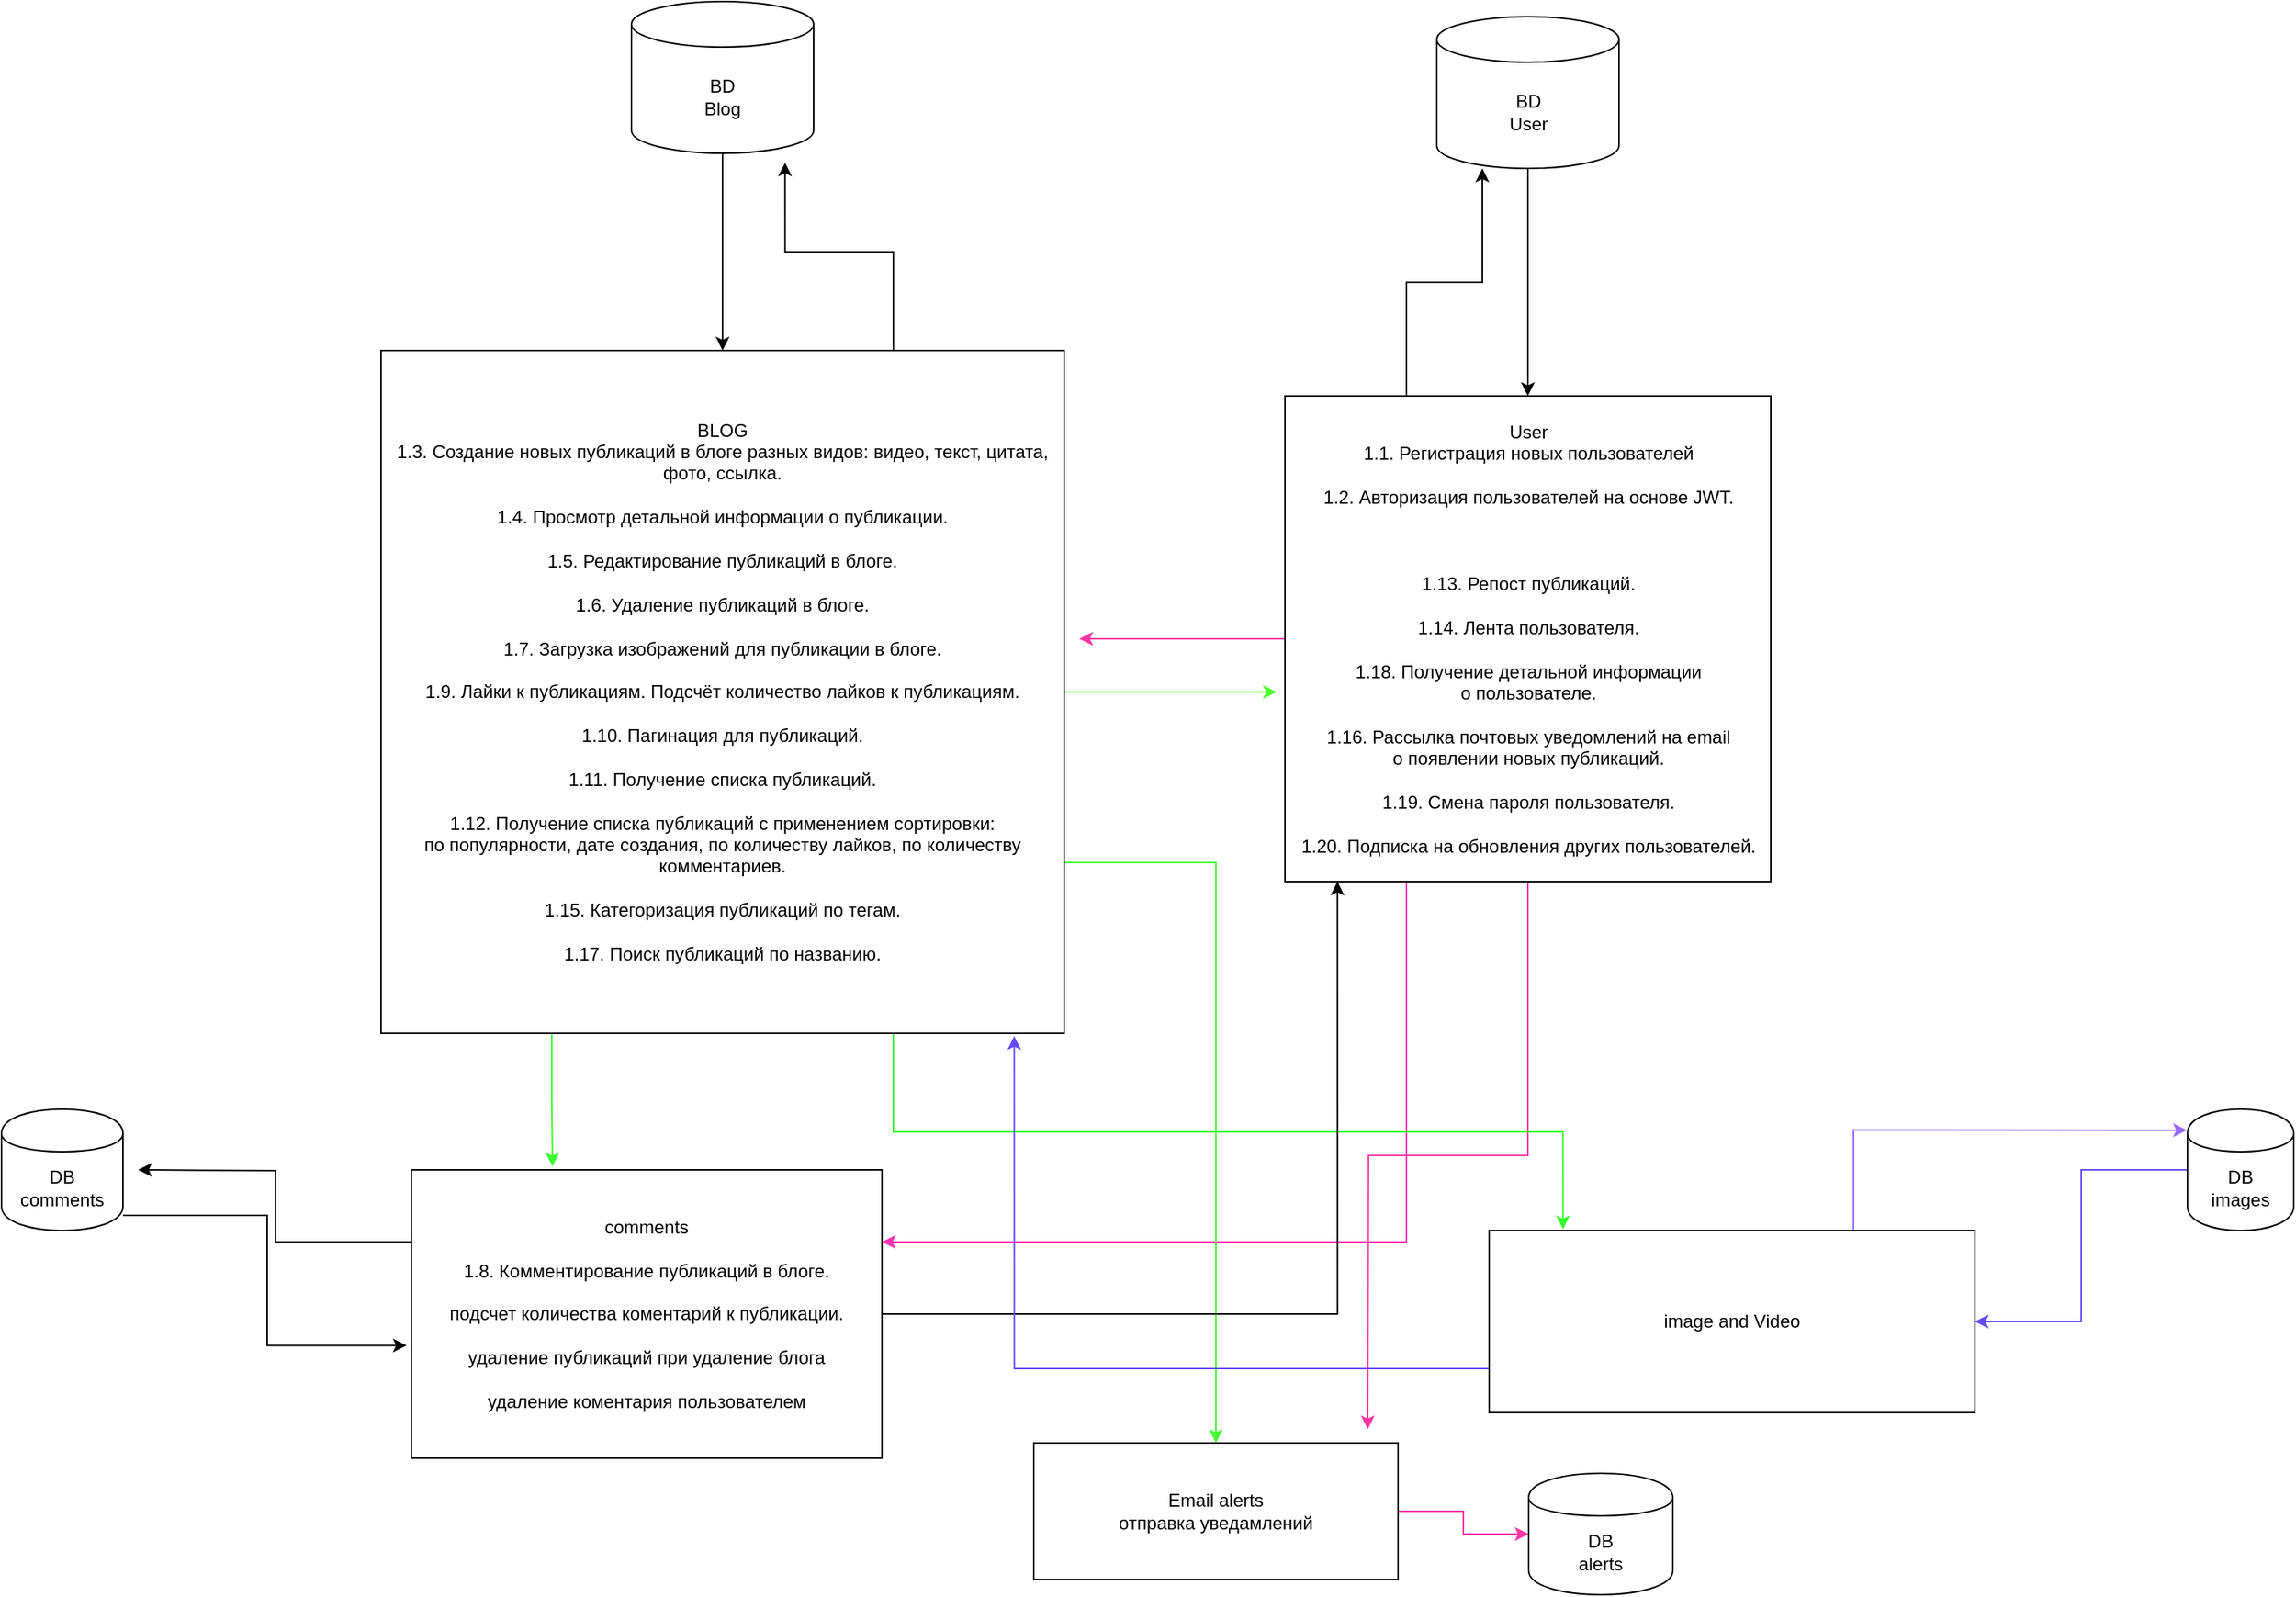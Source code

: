 <mxfile version="12.2.4" pages="1"><diagram id="DyBTFUDaNekGRdqk2gZR" name="Страница 1"><mxGraphModel dx="2694" dy="1735" grid="1" gridSize="10" guides="1" tooltips="1" connect="1" arrows="1" fold="1" page="1" pageScale="1" pageWidth="827" pageHeight="1169" math="0" shadow="0"><root><mxCell id="0"/><mxCell id="1" parent="0"/><mxCell id="3" style="edgeStyle=orthogonalEdgeStyle;rounded=0;orthogonalLoop=1;jettySize=auto;html=1;strokeColor=#FF36A1;" parent="1" source="fXH6A0eOdmqsegoOyJQZ-1" edge="1"><mxGeometry relative="1" as="geometry"><mxPoint x="-870" y="-700" as="targetPoint"/></mxGeometry></mxCell><mxCell id="20" style="edgeStyle=orthogonalEdgeStyle;rounded=0;orthogonalLoop=1;jettySize=auto;html=1;exitX=0.25;exitY=1;exitDx=0;exitDy=0;entryX=1;entryY=0.25;entryDx=0;entryDy=0;strokeColor=#FF33B4;" parent="1" source="fXH6A0eOdmqsegoOyJQZ-1" target="8" edge="1"><mxGeometry relative="1" as="geometry"/></mxCell><mxCell id="28" style="edgeStyle=orthogonalEdgeStyle;rounded=0;orthogonalLoop=1;jettySize=auto;html=1;exitX=0.5;exitY=1;exitDx=0;exitDy=0;strokeColor=#FF36A1;" parent="1" source="fXH6A0eOdmqsegoOyJQZ-1" edge="1"><mxGeometry relative="1" as="geometry"><mxPoint x="-680" y="-179" as="targetPoint"/></mxGeometry></mxCell><mxCell id="36" style="edgeStyle=orthogonalEdgeStyle;rounded=0;orthogonalLoop=1;jettySize=auto;html=1;exitX=0.25;exitY=0;exitDx=0;exitDy=0;entryX=0.25;entryY=1;entryDx=0;entryDy=0;strokeColor=#000000;" parent="1" source="fXH6A0eOdmqsegoOyJQZ-1" target="fXH6A0eOdmqsegoOyJQZ-12" edge="1"><mxGeometry relative="1" as="geometry"/></mxCell><mxCell id="fXH6A0eOdmqsegoOyJQZ-1" value="&lt;div&gt;User&lt;/div&gt;&lt;div&gt;1.1. Регистрация новых пользователей&lt;/div&gt;&lt;div&gt;&lt;br&gt;&lt;/div&gt;&lt;div&gt;1.2. Авторизация пользователей на&amp;nbsp;основе JWT.&lt;/div&gt;&lt;div&gt;&lt;br&gt;&lt;/div&gt;&lt;div&gt;&lt;br&gt;&lt;/div&gt;&lt;div&gt;&lt;br&gt;&lt;/div&gt;&lt;div&gt;1.13. Репост публикаций.&lt;/div&gt;&lt;div&gt;&lt;br&gt;&lt;/div&gt;&lt;div&gt;1.14. Лента пользователя.&lt;/div&gt;&lt;div&gt;&lt;br&gt;&lt;/div&gt;&lt;div&gt;1.18. Получение детальной информации о&amp;nbsp;пользователе.&lt;br&gt;&lt;br&gt;1.16. Рассылка почтовых уведомлений на&amp;nbsp;email о&amp;nbsp;появлении новых публикаций.&lt;/div&gt;&lt;div&gt;&lt;br&gt;&lt;/div&gt;&lt;div&gt;1.19. Смена пароля пользователя.&lt;br&gt;&lt;br&gt;1.20. Подписка на&amp;nbsp;обновления других пользователей.&lt;/div&gt;" style="whiteSpace=wrap;html=1;aspect=fixed;" parent="1" vertex="1"><mxGeometry x="-734.5" y="-860" width="320" height="320" as="geometry"/></mxCell><mxCell id="4" style="edgeStyle=orthogonalEdgeStyle;rounded=0;orthogonalLoop=1;jettySize=auto;html=1;strokeColor=#51FF2E;" parent="1" source="fXH6A0eOdmqsegoOyJQZ-2" edge="1"><mxGeometry relative="1" as="geometry"><mxPoint x="-740" y="-665" as="targetPoint"/></mxGeometry></mxCell><mxCell id="19" style="edgeStyle=orthogonalEdgeStyle;rounded=0;orthogonalLoop=1;jettySize=auto;html=1;exitX=0.25;exitY=1;exitDx=0;exitDy=0;entryX=0.3;entryY=-0.012;entryDx=0;entryDy=0;entryPerimeter=0;strokeColor=#39FF2B;" parent="1" source="fXH6A0eOdmqsegoOyJQZ-2" target="8" edge="1"><mxGeometry relative="1" as="geometry"/></mxCell><mxCell id="21" style="edgeStyle=orthogonalEdgeStyle;rounded=0;orthogonalLoop=1;jettySize=auto;html=1;exitX=0.75;exitY=1;exitDx=0;exitDy=0;entryX=0.152;entryY=-0.007;entryDx=0;entryDy=0;entryPerimeter=0;strokeColor=#32FF2B;" parent="1" source="fXH6A0eOdmqsegoOyJQZ-2" target="13" edge="1"><mxGeometry relative="1" as="geometry"/></mxCell><mxCell id="31" style="edgeStyle=orthogonalEdgeStyle;rounded=0;orthogonalLoop=1;jettySize=auto;html=1;exitX=1;exitY=0.75;exitDx=0;exitDy=0;entryX=0.5;entryY=0;entryDx=0;entryDy=0;strokeColor=#43FF2E;" parent="1" source="fXH6A0eOdmqsegoOyJQZ-2" target="25" edge="1"><mxGeometry relative="1" as="geometry"/></mxCell><mxCell id="35" style="edgeStyle=orthogonalEdgeStyle;rounded=0;orthogonalLoop=1;jettySize=auto;html=1;exitX=0.75;exitY=0;exitDx=0;exitDy=0;entryX=0.843;entryY=1.062;entryDx=0;entryDy=0;entryPerimeter=0;strokeColor=#000000;" parent="1" source="fXH6A0eOdmqsegoOyJQZ-2" target="fXH6A0eOdmqsegoOyJQZ-9" edge="1"><mxGeometry relative="1" as="geometry"/></mxCell><mxCell id="fXH6A0eOdmqsegoOyJQZ-2" value="&lt;div&gt;BLOG &lt;br&gt;&lt;/div&gt;&lt;div&gt;1.3. Создание новых публикаций в&amp;nbsp;блоге разных видов: видео, текст, цитата, фото, ссылка.&lt;/div&gt;&lt;br&gt;1.4. Просмотр детальной информации о&amp;nbsp;публикации.&lt;br&gt;&lt;br&gt;1.5. Редактирование публикаций в&amp;nbsp;блоге.&lt;br&gt;&lt;br&gt;1.6. Удаление публикаций в&amp;nbsp;блоге.&lt;br&gt;&lt;div&gt;&lt;br&gt;1.7. Загрузка изображений для публикации в&amp;nbsp;блоге.&lt;/div&gt;&lt;div&gt;&lt;br&gt;&lt;/div&gt;&lt;div&gt;1.9. Лайки к&amp;nbsp;публикациям. Подсчёт количество лайков к&amp;nbsp;публикациям.&lt;/div&gt;&lt;div&gt;&lt;br&gt;&lt;/div&gt;&lt;div&gt;1.10. Пагинация для публикаций.&lt;br&gt;&lt;br&gt;1.11. Получение списка публикаций.&lt;br&gt;&lt;br&gt;1.12. Получение списка публикаций с&amp;nbsp;применением сортировки: &lt;br&gt;по&amp;nbsp;популярности, дате создания, по&amp;nbsp;количеству лайков, по&amp;nbsp;количеству &lt;br&gt;комментариев.&lt;/div&gt;&lt;div&gt;&lt;br&gt;&lt;/div&gt;&lt;div&gt;1.15. Категоризация публикаций по&amp;nbsp;тегам.&lt;br&gt;&lt;br&gt;1.17. Поиск публикаций по&amp;nbsp;названию.&lt;/div&gt;" style="whiteSpace=wrap;html=1;aspect=fixed;" parent="1" vertex="1"><mxGeometry x="-1330" y="-890" width="450" height="450" as="geometry"/></mxCell><mxCell id="fXH6A0eOdmqsegoOyJQZ-11" style="edgeStyle=orthogonalEdgeStyle;rounded=0;orthogonalLoop=1;jettySize=auto;html=1;entryX=0.5;entryY=0;entryDx=0;entryDy=0;" parent="1" source="fXH6A0eOdmqsegoOyJQZ-9" target="fXH6A0eOdmqsegoOyJQZ-2" edge="1"><mxGeometry relative="1" as="geometry"/></mxCell><mxCell id="fXH6A0eOdmqsegoOyJQZ-9" value="&lt;div&gt;BD&lt;/div&gt;&lt;div&gt;Blog&lt;/div&gt;" style="shape=cylinder3;whiteSpace=wrap;html=1;boundedLbl=1;backgroundOutline=1;size=15;" parent="1" vertex="1"><mxGeometry x="-1165" y="-1120" width="120" height="100" as="geometry"/></mxCell><mxCell id="fXH6A0eOdmqsegoOyJQZ-16" style="edgeStyle=orthogonalEdgeStyle;rounded=0;orthogonalLoop=1;jettySize=auto;html=1;exitX=0.5;exitY=1;exitDx=0;exitDy=0;exitPerimeter=0;entryX=0.5;entryY=0;entryDx=0;entryDy=0;" parent="1" source="fXH6A0eOdmqsegoOyJQZ-12" target="fXH6A0eOdmqsegoOyJQZ-1" edge="1"><mxGeometry relative="1" as="geometry"/></mxCell><mxCell id="fXH6A0eOdmqsegoOyJQZ-12" value="&lt;div&gt;BD&lt;/div&gt;&lt;div&gt;User&lt;/div&gt;" style="shape=cylinder3;whiteSpace=wrap;html=1;boundedLbl=1;backgroundOutline=1;size=15;" parent="1" vertex="1"><mxGeometry x="-634.5" y="-1110" width="120" height="100" as="geometry"/></mxCell><mxCell id="9" style="edgeStyle=orthogonalEdgeStyle;rounded=0;orthogonalLoop=1;jettySize=auto;html=1;entryX=-0.01;entryY=0.609;entryDx=0;entryDy=0;entryPerimeter=0;" parent="1" source="5" target="8" edge="1"><mxGeometry relative="1" as="geometry"><Array as="points"><mxPoint x="-1405" y="-320"/><mxPoint x="-1405" y="-234"/></Array></mxGeometry></mxCell><mxCell id="5" value="DB &lt;br&gt;comments" style="shape=cylinder;whiteSpace=wrap;html=1;boundedLbl=1;backgroundOutline=1;" parent="1" vertex="1"><mxGeometry x="-1580" y="-390" width="80" height="80" as="geometry"/></mxCell><mxCell id="23" style="edgeStyle=orthogonalEdgeStyle;rounded=0;orthogonalLoop=1;jettySize=auto;html=1;entryX=1;entryY=0.5;entryDx=0;entryDy=0;strokeColor=#624AFF;" parent="1" source="6" target="13" edge="1"><mxGeometry relative="1" as="geometry"/></mxCell><mxCell id="6" value="DB&lt;br&gt;images" style="shape=cylinder;whiteSpace=wrap;html=1;boundedLbl=1;backgroundOutline=1;" parent="1" vertex="1"><mxGeometry x="-140" y="-390" width="70" height="80" as="geometry"/></mxCell><mxCell id="11" style="edgeStyle=orthogonalEdgeStyle;rounded=0;orthogonalLoop=1;jettySize=auto;html=1;entryX=0.108;entryY=1;entryDx=0;entryDy=0;entryPerimeter=0;" parent="1" source="8" target="fXH6A0eOdmqsegoOyJQZ-1" edge="1"><mxGeometry relative="1" as="geometry"/></mxCell><mxCell id="33" style="edgeStyle=orthogonalEdgeStyle;rounded=0;orthogonalLoop=1;jettySize=auto;html=1;exitX=0;exitY=0.25;exitDx=0;exitDy=0;strokeColor=#000000;" parent="1" source="8" edge="1"><mxGeometry relative="1" as="geometry"><mxPoint x="-1490" y="-350" as="targetPoint"/></mxGeometry></mxCell><mxCell id="8" value="comments&lt;br&gt;&lt;br&gt;1.8. Комментирование публикаций в&amp;nbsp;блоге.&lt;br&gt;&lt;br&gt;подсчет количества коментарий к публикации.&lt;br&gt;&lt;br&gt;удаление публикаций при удаление блога&lt;br&gt;&lt;br&gt;удаление коментария пользователем&lt;br&gt;" style="rounded=0;whiteSpace=wrap;html=1;" parent="1" vertex="1"><mxGeometry x="-1310" y="-350" width="310" height="190" as="geometry"/></mxCell><mxCell id="14" style="edgeStyle=orthogonalEdgeStyle;rounded=0;orthogonalLoop=1;jettySize=auto;html=1;strokeColor=#624AFF;entryX=0.927;entryY=1.004;entryDx=0;entryDy=0;entryPerimeter=0;" parent="1" source="13" target="fXH6A0eOdmqsegoOyJQZ-2" edge="1"><mxGeometry relative="1" as="geometry"><mxPoint x="-500" y="-520" as="targetPoint"/><Array as="points"><mxPoint x="-913" y="-219"/></Array></mxGeometry></mxCell><mxCell id="34" style="edgeStyle=orthogonalEdgeStyle;rounded=0;orthogonalLoop=1;jettySize=auto;html=1;exitX=0.75;exitY=0;exitDx=0;exitDy=0;entryX=-0.005;entryY=0.173;entryDx=0;entryDy=0;entryPerimeter=0;strokeColor=#9669FF;" parent="1" source="13" target="6" edge="1"><mxGeometry relative="1" as="geometry"/></mxCell><mxCell id="13" value="image and Video" style="rounded=0;whiteSpace=wrap;html=1;" parent="1" vertex="1"><mxGeometry x="-600" y="-310" width="320" height="120" as="geometry"/></mxCell><mxCell id="30" style="edgeStyle=orthogonalEdgeStyle;rounded=0;orthogonalLoop=1;jettySize=auto;html=1;entryX=0;entryY=0.5;entryDx=0;entryDy=0;strokeColor=#FF36A1;" parent="1" source="25" target="29" edge="1"><mxGeometry relative="1" as="geometry"/></mxCell><mxCell id="25" value="Email alerts&lt;br&gt;отправка уведамлений" style="rounded=0;whiteSpace=wrap;html=1;" parent="1" vertex="1"><mxGeometry x="-900" y="-170" width="240" height="90" as="geometry"/></mxCell><mxCell id="29" value="DB&lt;br&gt;alerts" style="shape=cylinder;whiteSpace=wrap;html=1;boundedLbl=1;backgroundOutline=1;" parent="1" vertex="1"><mxGeometry x="-574" y="-150" width="95" height="80" as="geometry"/></mxCell></root></mxGraphModel></diagram></mxfile>
